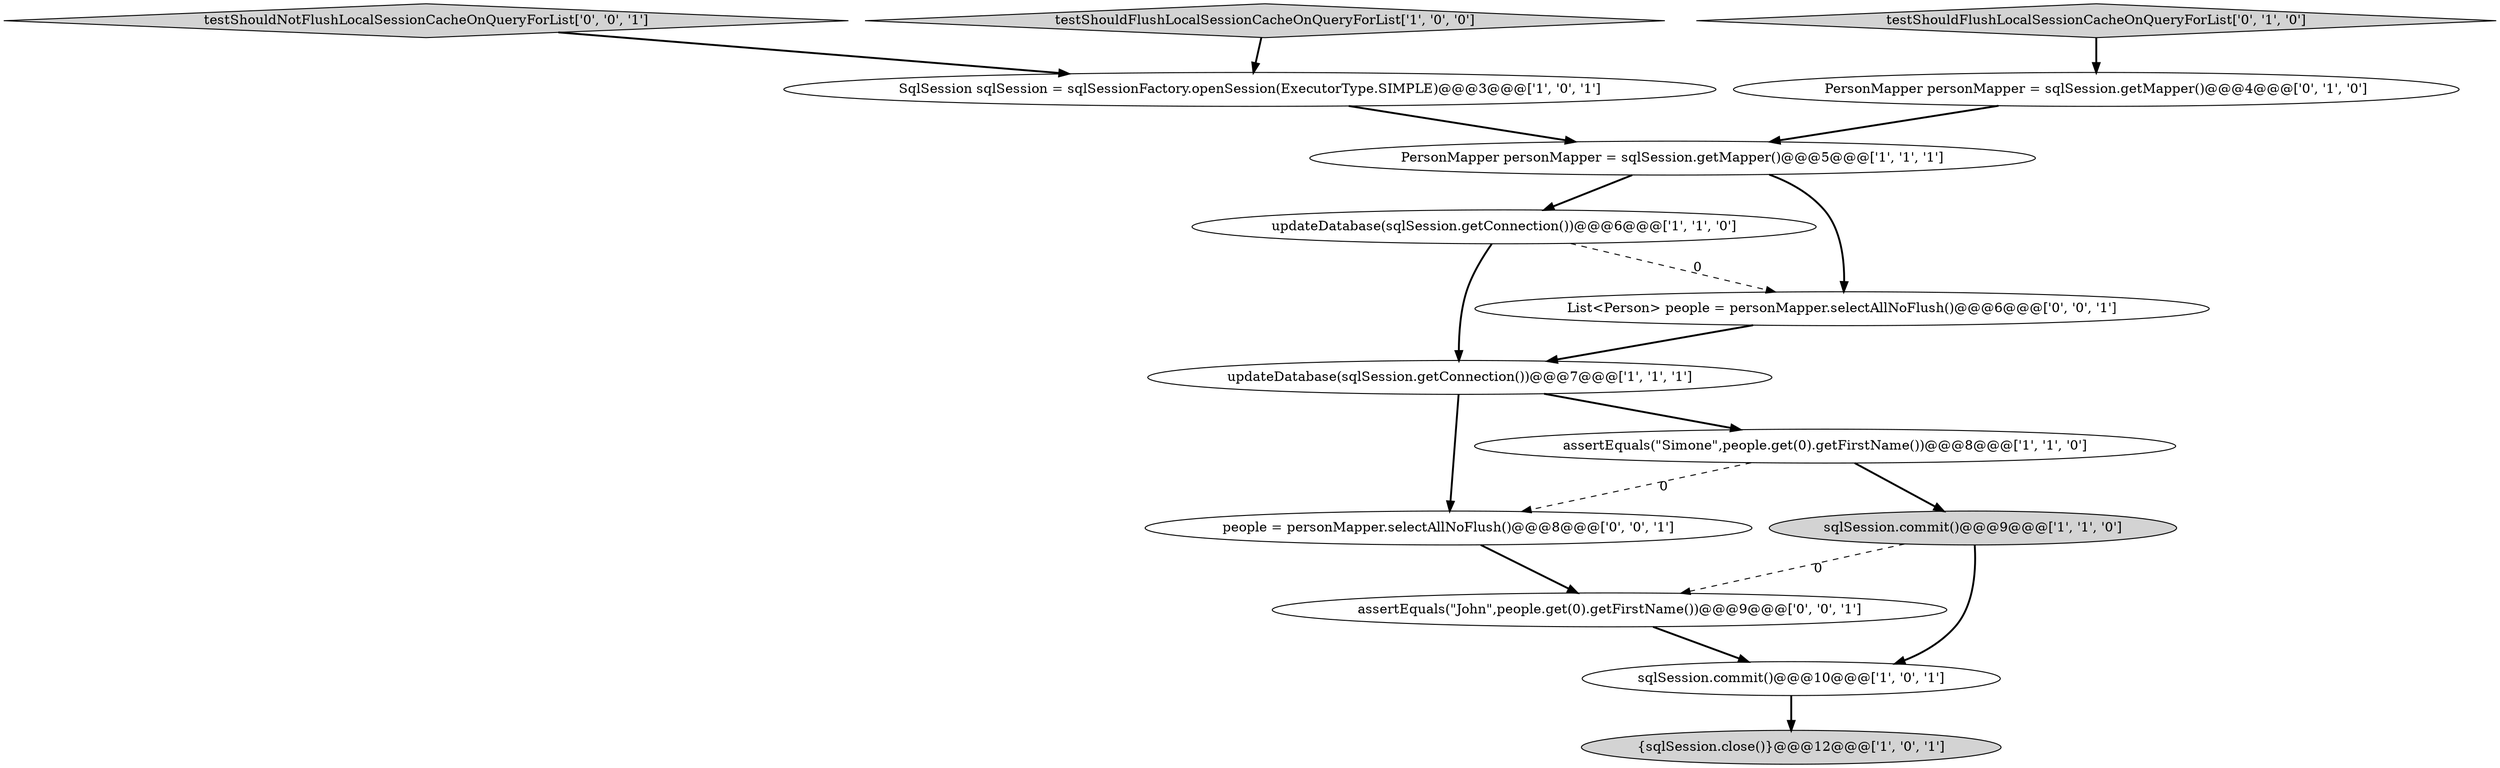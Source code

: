 digraph {
2 [style = filled, label = "updateDatabase(sqlSession.getConnection())@@@7@@@['1', '1', '1']", fillcolor = white, shape = ellipse image = "AAA0AAABBB1BBB"];
14 [style = filled, label = "testShouldNotFlushLocalSessionCacheOnQueryForList['0', '0', '1']", fillcolor = lightgray, shape = diamond image = "AAA0AAABBB3BBB"];
7 [style = filled, label = "PersonMapper personMapper = sqlSession.getMapper()@@@5@@@['1', '1', '1']", fillcolor = white, shape = ellipse image = "AAA0AAABBB1BBB"];
1 [style = filled, label = "testShouldFlushLocalSessionCacheOnQueryForList['1', '0', '0']", fillcolor = lightgray, shape = diamond image = "AAA0AAABBB1BBB"];
0 [style = filled, label = "SqlSession sqlSession = sqlSessionFactory.openSession(ExecutorType.SIMPLE)@@@3@@@['1', '0', '1']", fillcolor = white, shape = ellipse image = "AAA0AAABBB1BBB"];
4 [style = filled, label = "updateDatabase(sqlSession.getConnection())@@@6@@@['1', '1', '0']", fillcolor = white, shape = ellipse image = "AAA0AAABBB1BBB"];
9 [style = filled, label = "testShouldFlushLocalSessionCacheOnQueryForList['0', '1', '0']", fillcolor = lightgray, shape = diamond image = "AAA0AAABBB2BBB"];
3 [style = filled, label = "assertEquals(\"Simone\",people.get(0).getFirstName())@@@8@@@['1', '1', '0']", fillcolor = white, shape = ellipse image = "AAA0AAABBB1BBB"];
13 [style = filled, label = "List<Person> people = personMapper.selectAllNoFlush()@@@6@@@['0', '0', '1']", fillcolor = white, shape = ellipse image = "AAA0AAABBB3BBB"];
10 [style = filled, label = "PersonMapper personMapper = sqlSession.getMapper()@@@4@@@['0', '1', '0']", fillcolor = white, shape = ellipse image = "AAA0AAABBB2BBB"];
11 [style = filled, label = "assertEquals(\"John\",people.get(0).getFirstName())@@@9@@@['0', '0', '1']", fillcolor = white, shape = ellipse image = "AAA0AAABBB3BBB"];
8 [style = filled, label = "{sqlSession.close()}@@@12@@@['1', '0', '1']", fillcolor = lightgray, shape = ellipse image = "AAA0AAABBB1BBB"];
5 [style = filled, label = "sqlSession.commit()@@@10@@@['1', '0', '1']", fillcolor = white, shape = ellipse image = "AAA0AAABBB1BBB"];
12 [style = filled, label = "people = personMapper.selectAllNoFlush()@@@8@@@['0', '0', '1']", fillcolor = white, shape = ellipse image = "AAA0AAABBB3BBB"];
6 [style = filled, label = "sqlSession.commit()@@@9@@@['1', '1', '0']", fillcolor = lightgray, shape = ellipse image = "AAA0AAABBB1BBB"];
7->13 [style = bold, label=""];
6->11 [style = dashed, label="0"];
5->8 [style = bold, label=""];
3->6 [style = bold, label=""];
6->5 [style = bold, label=""];
11->5 [style = bold, label=""];
4->2 [style = bold, label=""];
7->4 [style = bold, label=""];
1->0 [style = bold, label=""];
9->10 [style = bold, label=""];
14->0 [style = bold, label=""];
13->2 [style = bold, label=""];
4->13 [style = dashed, label="0"];
3->12 [style = dashed, label="0"];
10->7 [style = bold, label=""];
2->12 [style = bold, label=""];
2->3 [style = bold, label=""];
0->7 [style = bold, label=""];
12->11 [style = bold, label=""];
}
